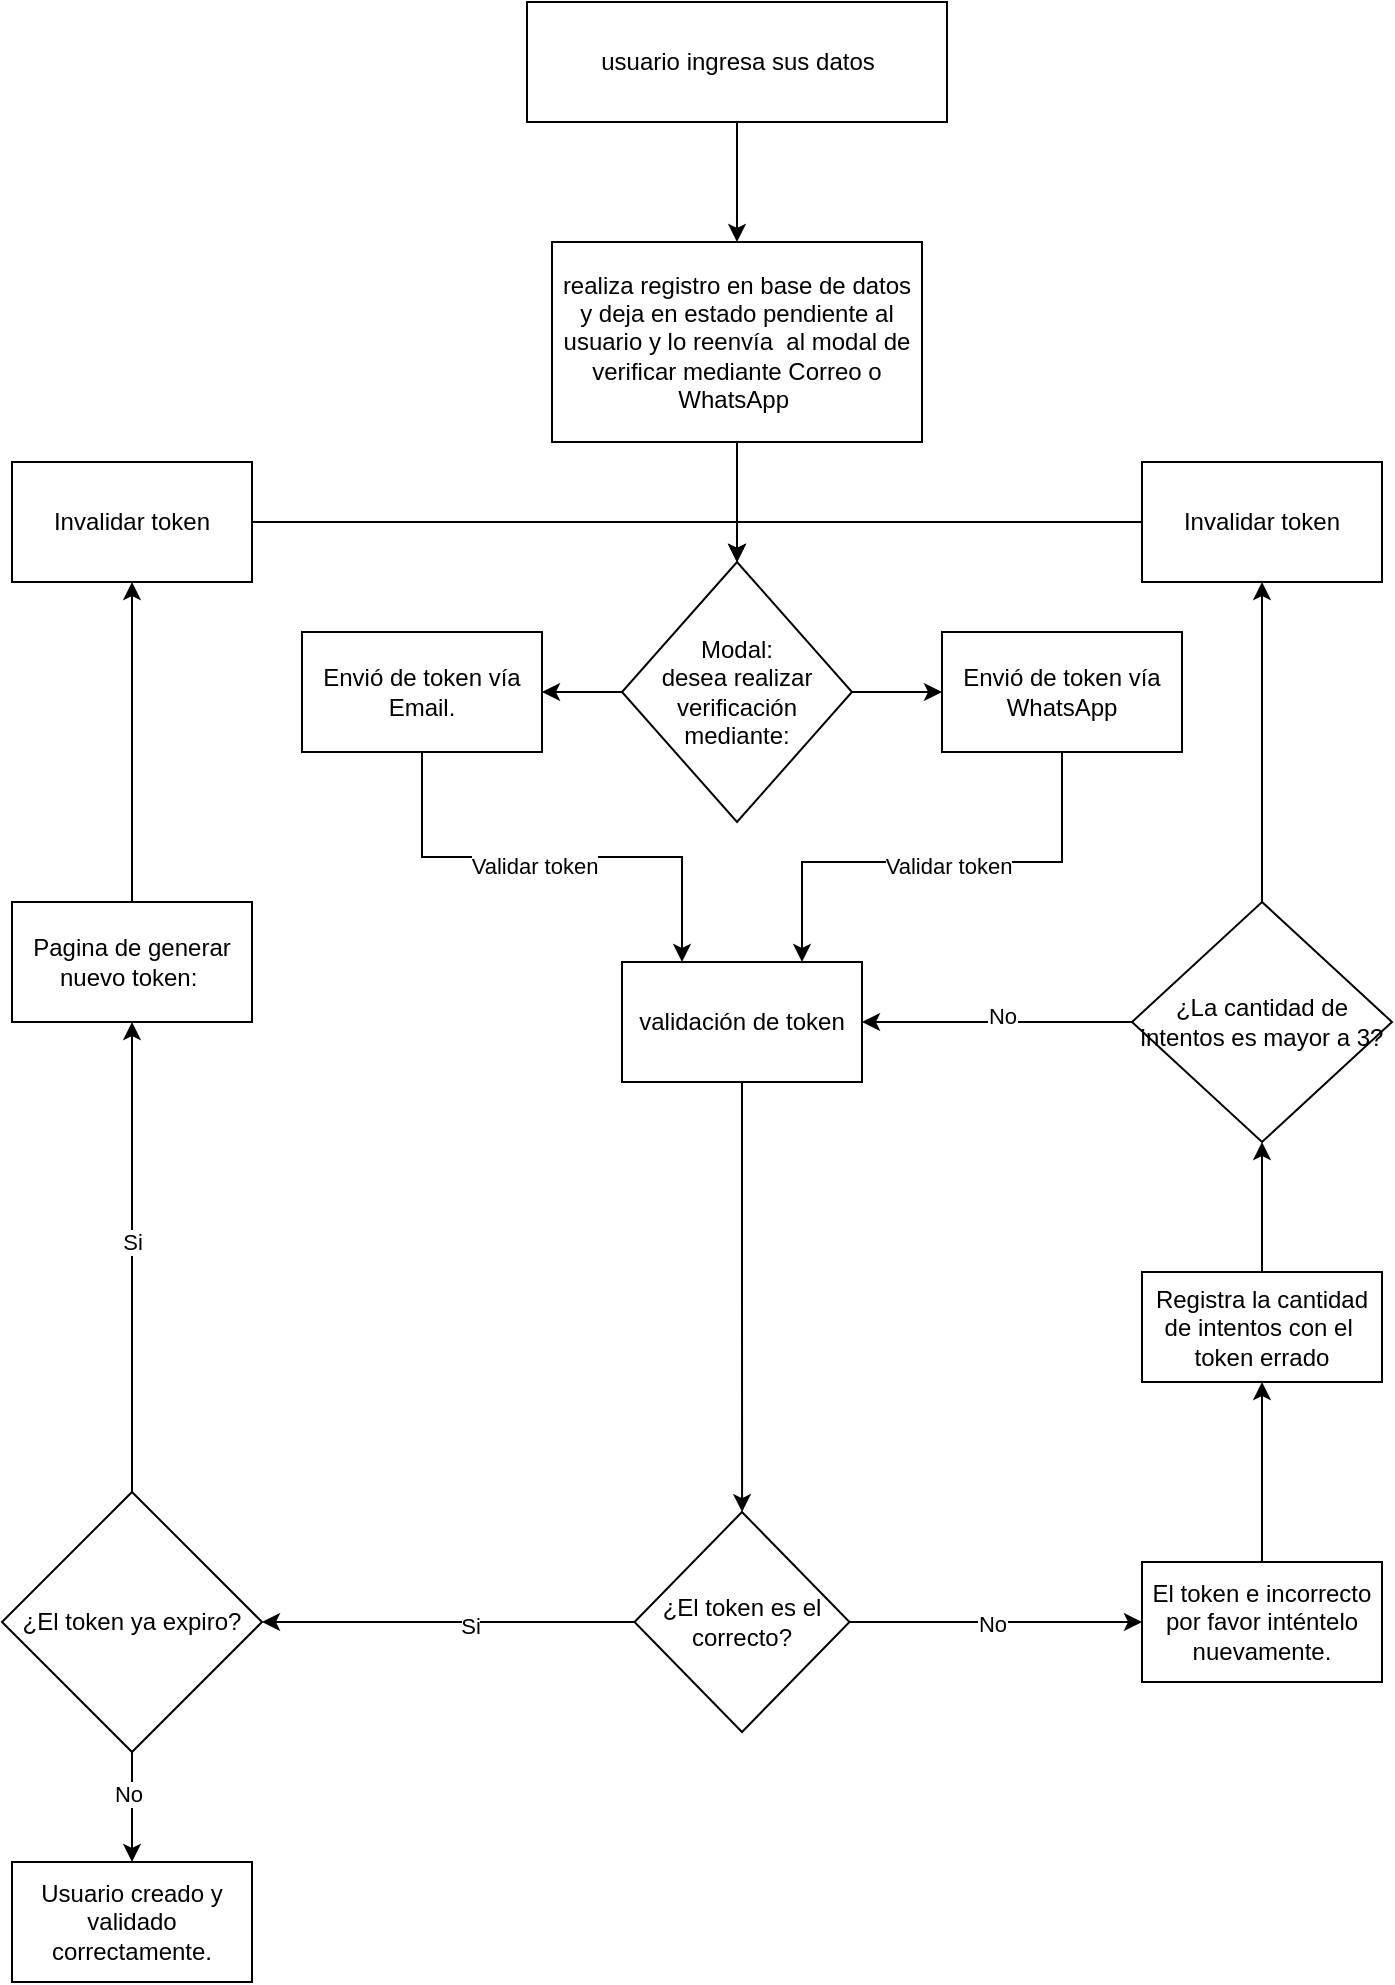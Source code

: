 <mxfile version="28.0.7">
  <diagram name="Página-1" id="UiImWmVIGDlKID6ZrKtW">
    <mxGraphModel dx="1106" dy="587" grid="1" gridSize="10" guides="1" tooltips="1" connect="1" arrows="1" fold="1" page="1" pageScale="1" pageWidth="827" pageHeight="1169" math="0" shadow="0">
      <root>
        <mxCell id="0" />
        <mxCell id="1" parent="0" />
        <mxCell id="lJreIi_V0ZqFMvAKPOmW-2" style="edgeStyle=orthogonalEdgeStyle;rounded=0;orthogonalLoop=1;jettySize=auto;html=1;" parent="1" source="lJreIi_V0ZqFMvAKPOmW-1" target="lJreIi_V0ZqFMvAKPOmW-3" edge="1">
          <mxGeometry relative="1" as="geometry">
            <mxPoint x="365" y="160" as="targetPoint" />
          </mxGeometry>
        </mxCell>
        <mxCell id="lJreIi_V0ZqFMvAKPOmW-1" value="usuario ingresa sus datos" style="rounded=0;whiteSpace=wrap;html=1;" parent="1" vertex="1">
          <mxGeometry x="322.5" y="50" width="210" height="60" as="geometry" />
        </mxCell>
        <mxCell id="lJreIi_V0ZqFMvAKPOmW-7" value="" style="edgeStyle=orthogonalEdgeStyle;rounded=0;orthogonalLoop=1;jettySize=auto;html=1;" parent="1" source="lJreIi_V0ZqFMvAKPOmW-3" target="lJreIi_V0ZqFMvAKPOmW-6" edge="1">
          <mxGeometry relative="1" as="geometry" />
        </mxCell>
        <mxCell id="lJreIi_V0ZqFMvAKPOmW-3" value="realiza registro en base de datos y deja en estado pendiente al usuario y lo reenvía&amp;nbsp; al modal de verificar mediante Correo o WhatsApp&amp;nbsp;" style="rounded=0;whiteSpace=wrap;html=1;" parent="1" vertex="1">
          <mxGeometry x="335" y="170" width="185" height="100" as="geometry" />
        </mxCell>
        <mxCell id="lJreIi_V0ZqFMvAKPOmW-9" value="" style="edgeStyle=orthogonalEdgeStyle;rounded=0;orthogonalLoop=1;jettySize=auto;html=1;" parent="1" source="lJreIi_V0ZqFMvAKPOmW-6" target="lJreIi_V0ZqFMvAKPOmW-8" edge="1">
          <mxGeometry relative="1" as="geometry" />
        </mxCell>
        <mxCell id="lJreIi_V0ZqFMvAKPOmW-11" value="" style="edgeStyle=orthogonalEdgeStyle;rounded=0;orthogonalLoop=1;jettySize=auto;html=1;" parent="1" source="lJreIi_V0ZqFMvAKPOmW-6" target="lJreIi_V0ZqFMvAKPOmW-10" edge="1">
          <mxGeometry relative="1" as="geometry" />
        </mxCell>
        <mxCell id="lJreIi_V0ZqFMvAKPOmW-6" value="Modal:&lt;div&gt;desea realizar verificación mediante:&lt;/div&gt;" style="rhombus;whiteSpace=wrap;html=1;rounded=0;" parent="1" vertex="1">
          <mxGeometry x="370" y="330" width="115" height="130" as="geometry" />
        </mxCell>
        <mxCell id="lJreIi_V0ZqFMvAKPOmW-13" style="edgeStyle=orthogonalEdgeStyle;rounded=0;orthogonalLoop=1;jettySize=auto;html=1;exitX=0.5;exitY=1;exitDx=0;exitDy=0;entryX=0.75;entryY=0;entryDx=0;entryDy=0;" parent="1" source="lJreIi_V0ZqFMvAKPOmW-8" target="lJreIi_V0ZqFMvAKPOmW-14" edge="1">
          <mxGeometry relative="1" as="geometry">
            <mxPoint x="390" y="560" as="targetPoint" />
            <Array as="points">
              <mxPoint x="560" y="480" />
              <mxPoint x="393" y="480" />
            </Array>
          </mxGeometry>
        </mxCell>
        <mxCell id="lJreIi_V0ZqFMvAKPOmW-15" value="Validar token" style="edgeLabel;html=1;align=center;verticalAlign=middle;resizable=0;points=[];" parent="lJreIi_V0ZqFMvAKPOmW-13" vertex="1" connectable="0">
          <mxGeometry x="-0.047" y="2" relative="1" as="geometry">
            <mxPoint as="offset" />
          </mxGeometry>
        </mxCell>
        <mxCell id="lJreIi_V0ZqFMvAKPOmW-8" value="Envió de token vía WhatsApp" style="whiteSpace=wrap;html=1;rounded=0;" parent="1" vertex="1">
          <mxGeometry x="530" y="365" width="120" height="60" as="geometry" />
        </mxCell>
        <mxCell id="lJreIi_V0ZqFMvAKPOmW-12" style="edgeStyle=orthogonalEdgeStyle;rounded=0;orthogonalLoop=1;jettySize=auto;html=1;exitX=0.5;exitY=1;exitDx=0;exitDy=0;entryX=0.25;entryY=0;entryDx=0;entryDy=0;" parent="1" source="lJreIi_V0ZqFMvAKPOmW-10" target="lJreIi_V0ZqFMvAKPOmW-14" edge="1">
          <mxGeometry relative="1" as="geometry">
            <mxPoint x="360" y="550" as="targetPoint" />
          </mxGeometry>
        </mxCell>
        <mxCell id="lJreIi_V0ZqFMvAKPOmW-16" value="Validar token" style="edgeLabel;html=1;align=center;verticalAlign=middle;resizable=0;points=[];" parent="lJreIi_V0ZqFMvAKPOmW-12" vertex="1" connectable="0">
          <mxGeometry x="-0.082" y="-3" relative="1" as="geometry">
            <mxPoint y="1" as="offset" />
          </mxGeometry>
        </mxCell>
        <mxCell id="lJreIi_V0ZqFMvAKPOmW-10" value="Envió de token vía Email." style="whiteSpace=wrap;html=1;rounded=0;" parent="1" vertex="1">
          <mxGeometry x="210" y="365" width="120" height="60" as="geometry" />
        </mxCell>
        <mxCell id="lJreIi_V0ZqFMvAKPOmW-19" value="" style="edgeStyle=orthogonalEdgeStyle;rounded=0;orthogonalLoop=1;jettySize=auto;html=1;" parent="1" source="lJreIi_V0ZqFMvAKPOmW-14" target="lJreIi_V0ZqFMvAKPOmW-18" edge="1">
          <mxGeometry relative="1" as="geometry" />
        </mxCell>
        <mxCell id="lJreIi_V0ZqFMvAKPOmW-14" value="validación de token" style="rounded=0;whiteSpace=wrap;html=1;" parent="1" vertex="1">
          <mxGeometry x="370" y="530" width="120" height="60" as="geometry" />
        </mxCell>
        <mxCell id="lJreIi_V0ZqFMvAKPOmW-21" value="" style="edgeStyle=orthogonalEdgeStyle;rounded=0;orthogonalLoop=1;jettySize=auto;html=1;" parent="1" source="lJreIi_V0ZqFMvAKPOmW-18" target="lJreIi_V0ZqFMvAKPOmW-20" edge="1">
          <mxGeometry relative="1" as="geometry" />
        </mxCell>
        <mxCell id="lJreIi_V0ZqFMvAKPOmW-25" value="No" style="edgeLabel;html=1;align=center;verticalAlign=middle;resizable=0;points=[];" parent="lJreIi_V0ZqFMvAKPOmW-21" vertex="1" connectable="0">
          <mxGeometry x="-0.03" y="-1" relative="1" as="geometry">
            <mxPoint as="offset" />
          </mxGeometry>
        </mxCell>
        <mxCell id="lJreIi_V0ZqFMvAKPOmW-23" value="" style="edgeStyle=orthogonalEdgeStyle;rounded=0;orthogonalLoop=1;jettySize=auto;html=1;entryX=1;entryY=0.5;entryDx=0;entryDy=0;" parent="1" source="lJreIi_V0ZqFMvAKPOmW-18" target="lJreIi_V0ZqFMvAKPOmW-26" edge="1">
          <mxGeometry relative="1" as="geometry">
            <mxPoint x="235" y="695" as="targetPoint" />
          </mxGeometry>
        </mxCell>
        <mxCell id="lJreIi_V0ZqFMvAKPOmW-24" value="Si" style="edgeLabel;html=1;align=center;verticalAlign=middle;resizable=0;points=[];" parent="lJreIi_V0ZqFMvAKPOmW-23" vertex="1" connectable="0">
          <mxGeometry x="-0.112" y="2" relative="1" as="geometry">
            <mxPoint as="offset" />
          </mxGeometry>
        </mxCell>
        <mxCell id="lJreIi_V0ZqFMvAKPOmW-18" value="¿El token es el correcto?" style="rhombus;whiteSpace=wrap;html=1;rounded=0;" parent="1" vertex="1">
          <mxGeometry x="376.25" y="805" width="107.5" height="110" as="geometry" />
        </mxCell>
        <mxCell id="u7ysXeD0bnDgR75l3-0D-10" value="" style="edgeStyle=orthogonalEdgeStyle;rounded=0;orthogonalLoop=1;jettySize=auto;html=1;" edge="1" parent="1" source="lJreIi_V0ZqFMvAKPOmW-20" target="u7ysXeD0bnDgR75l3-0D-9">
          <mxGeometry relative="1" as="geometry" />
        </mxCell>
        <mxCell id="lJreIi_V0ZqFMvAKPOmW-20" value="El token e incorrecto por favor inténtelo nuevamente." style="whiteSpace=wrap;html=1;rounded=0;" parent="1" vertex="1">
          <mxGeometry x="630" y="830" width="120" height="60" as="geometry" />
        </mxCell>
        <mxCell id="lJreIi_V0ZqFMvAKPOmW-37" value="" style="edgeStyle=orthogonalEdgeStyle;rounded=0;orthogonalLoop=1;jettySize=auto;html=1;" parent="1" source="lJreIi_V0ZqFMvAKPOmW-26" target="lJreIi_V0ZqFMvAKPOmW-36" edge="1">
          <mxGeometry relative="1" as="geometry" />
        </mxCell>
        <mxCell id="lJreIi_V0ZqFMvAKPOmW-38" value="No" style="edgeLabel;html=1;align=center;verticalAlign=middle;resizable=0;points=[];" parent="lJreIi_V0ZqFMvAKPOmW-37" vertex="1" connectable="0">
          <mxGeometry x="-0.255" y="-2" relative="1" as="geometry">
            <mxPoint as="offset" />
          </mxGeometry>
        </mxCell>
        <mxCell id="u7ysXeD0bnDgR75l3-0D-28" style="edgeStyle=orthogonalEdgeStyle;rounded=0;orthogonalLoop=1;jettySize=auto;html=1;entryX=0.5;entryY=1;entryDx=0;entryDy=0;" edge="1" parent="1" source="lJreIi_V0ZqFMvAKPOmW-26" target="lJreIi_V0ZqFMvAKPOmW-27">
          <mxGeometry relative="1" as="geometry">
            <mxPoint x="125" y="700" as="targetPoint" />
          </mxGeometry>
        </mxCell>
        <mxCell id="u7ysXeD0bnDgR75l3-0D-29" value="Si" style="edgeLabel;html=1;align=center;verticalAlign=middle;resizable=0;points=[];" vertex="1" connectable="0" parent="u7ysXeD0bnDgR75l3-0D-28">
          <mxGeometry x="0.067" relative="1" as="geometry">
            <mxPoint as="offset" />
          </mxGeometry>
        </mxCell>
        <mxCell id="lJreIi_V0ZqFMvAKPOmW-26" value="¿El token ya expiro?" style="rhombus;whiteSpace=wrap;html=1;" parent="1" vertex="1">
          <mxGeometry x="60" y="795" width="130" height="130" as="geometry" />
        </mxCell>
        <mxCell id="lJreIi_V0ZqFMvAKPOmW-40" style="edgeStyle=orthogonalEdgeStyle;rounded=0;orthogonalLoop=1;jettySize=auto;html=1;entryX=0.5;entryY=0;entryDx=0;entryDy=0;exitX=1;exitY=0.5;exitDx=0;exitDy=0;" parent="1" source="u7ysXeD0bnDgR75l3-0D-6" target="lJreIi_V0ZqFMvAKPOmW-6" edge="1">
          <mxGeometry relative="1" as="geometry">
            <mxPoint x="140" y="330" as="sourcePoint" />
          </mxGeometry>
        </mxCell>
        <mxCell id="u7ysXeD0bnDgR75l3-0D-7" value="" style="edgeStyle=orthogonalEdgeStyle;rounded=0;orthogonalLoop=1;jettySize=auto;html=1;" edge="1" parent="1" source="lJreIi_V0ZqFMvAKPOmW-27" target="u7ysXeD0bnDgR75l3-0D-6">
          <mxGeometry relative="1" as="geometry" />
        </mxCell>
        <mxCell id="lJreIi_V0ZqFMvAKPOmW-27" value="Pagina de generar nuevo token:&lt;span style=&quot;background-color: transparent; color: light-dark(rgb(0, 0, 0), rgb(255, 255, 255));&quot;&gt;&amp;nbsp;&lt;/span&gt;" style="whiteSpace=wrap;html=1;" parent="1" vertex="1">
          <mxGeometry x="65" y="500" width="120" height="60" as="geometry" />
        </mxCell>
        <mxCell id="lJreIi_V0ZqFMvAKPOmW-36" value="Usuario creado y validado correctamente." style="whiteSpace=wrap;html=1;" parent="1" vertex="1">
          <mxGeometry x="65" y="980" width="120" height="60" as="geometry" />
        </mxCell>
        <mxCell id="u7ysXeD0bnDgR75l3-0D-6" value="Invalidar token" style="whiteSpace=wrap;html=1;" vertex="1" parent="1">
          <mxGeometry x="65" y="280" width="120" height="60" as="geometry" />
        </mxCell>
        <mxCell id="u7ysXeD0bnDgR75l3-0D-15" value="" style="edgeStyle=orthogonalEdgeStyle;rounded=0;orthogonalLoop=1;jettySize=auto;html=1;" edge="1" parent="1" source="u7ysXeD0bnDgR75l3-0D-9" target="u7ysXeD0bnDgR75l3-0D-14">
          <mxGeometry relative="1" as="geometry" />
        </mxCell>
        <mxCell id="u7ysXeD0bnDgR75l3-0D-9" value="Registra la cantidad de intentos con el&amp;nbsp; token errado" style="whiteSpace=wrap;html=1;rounded=0;" vertex="1" parent="1">
          <mxGeometry x="630" y="685" width="120" height="55" as="geometry" />
        </mxCell>
        <mxCell id="u7ysXeD0bnDgR75l3-0D-16" style="edgeStyle=orthogonalEdgeStyle;rounded=0;orthogonalLoop=1;jettySize=auto;html=1;entryX=1;entryY=0.5;entryDx=0;entryDy=0;" edge="1" parent="1" source="u7ysXeD0bnDgR75l3-0D-14" target="lJreIi_V0ZqFMvAKPOmW-14">
          <mxGeometry relative="1" as="geometry" />
        </mxCell>
        <mxCell id="u7ysXeD0bnDgR75l3-0D-17" value="No" style="edgeLabel;html=1;align=center;verticalAlign=middle;resizable=0;points=[];" vertex="1" connectable="0" parent="u7ysXeD0bnDgR75l3-0D-16">
          <mxGeometry x="-0.037" y="-3" relative="1" as="geometry">
            <mxPoint as="offset" />
          </mxGeometry>
        </mxCell>
        <mxCell id="u7ysXeD0bnDgR75l3-0D-20" style="edgeStyle=orthogonalEdgeStyle;rounded=0;orthogonalLoop=1;jettySize=auto;html=1;exitX=0.5;exitY=0;exitDx=0;exitDy=0;entryX=0.5;entryY=1;entryDx=0;entryDy=0;" edge="1" parent="1" source="u7ysXeD0bnDgR75l3-0D-14" target="u7ysXeD0bnDgR75l3-0D-21">
          <mxGeometry relative="1" as="geometry">
            <mxPoint x="690" y="350" as="targetPoint" />
          </mxGeometry>
        </mxCell>
        <mxCell id="u7ysXeD0bnDgR75l3-0D-14" value="¿La cantidad de intentos es mayor a 3?" style="rhombus;whiteSpace=wrap;html=1;rounded=0;" vertex="1" parent="1">
          <mxGeometry x="625" y="500" width="130" height="120" as="geometry" />
        </mxCell>
        <mxCell id="u7ysXeD0bnDgR75l3-0D-22" style="edgeStyle=orthogonalEdgeStyle;rounded=0;orthogonalLoop=1;jettySize=auto;html=1;entryX=0.5;entryY=0;entryDx=0;entryDy=0;" edge="1" parent="1" source="u7ysXeD0bnDgR75l3-0D-21" target="lJreIi_V0ZqFMvAKPOmW-6">
          <mxGeometry relative="1" as="geometry" />
        </mxCell>
        <mxCell id="u7ysXeD0bnDgR75l3-0D-21" value="Invalidar token" style="whiteSpace=wrap;html=1;" vertex="1" parent="1">
          <mxGeometry x="630" y="280" width="120" height="60" as="geometry" />
        </mxCell>
      </root>
    </mxGraphModel>
  </diagram>
</mxfile>
